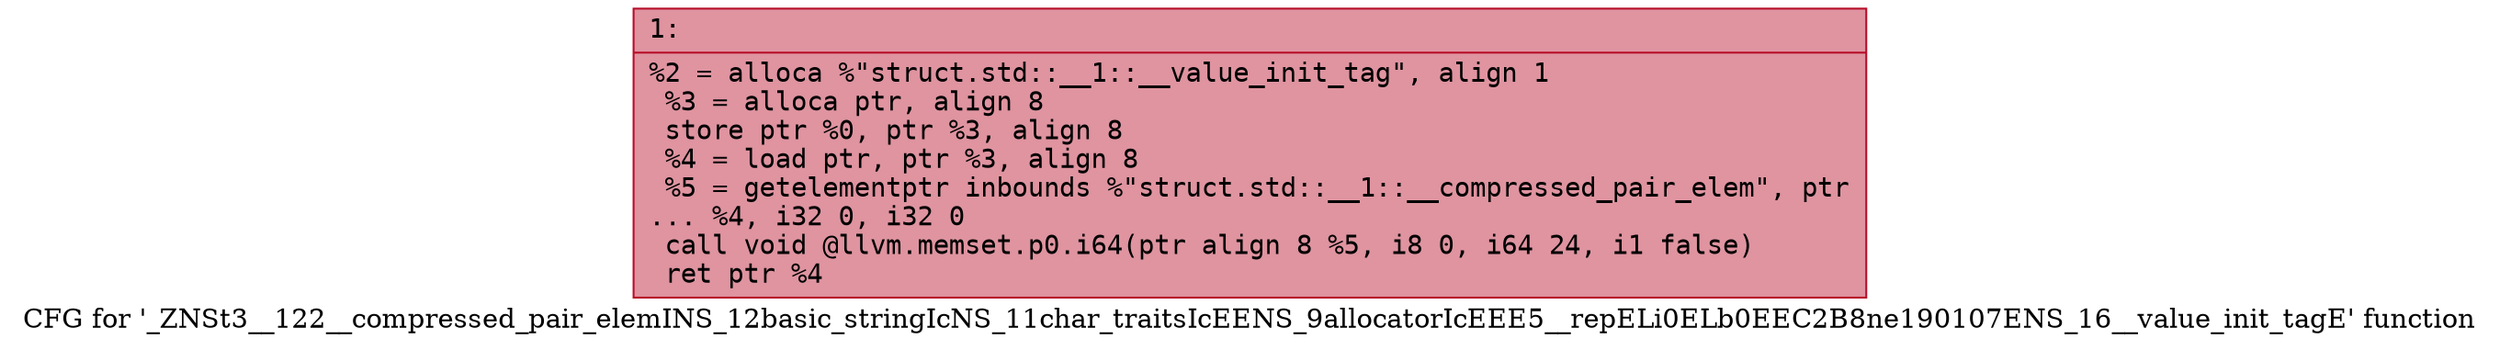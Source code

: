 digraph "CFG for '_ZNSt3__122__compressed_pair_elemINS_12basic_stringIcNS_11char_traitsIcEENS_9allocatorIcEEE5__repELi0ELb0EEC2B8ne190107ENS_16__value_init_tagE' function" {
	label="CFG for '_ZNSt3__122__compressed_pair_elemINS_12basic_stringIcNS_11char_traitsIcEENS_9allocatorIcEEE5__repELi0ELb0EEC2B8ne190107ENS_16__value_init_tagE' function";

	Node0x600000d02d00 [shape=record,color="#b70d28ff", style=filled, fillcolor="#b70d2870" fontname="Courier",label="{1:\l|  %2 = alloca %\"struct.std::__1::__value_init_tag\", align 1\l  %3 = alloca ptr, align 8\l  store ptr %0, ptr %3, align 8\l  %4 = load ptr, ptr %3, align 8\l  %5 = getelementptr inbounds %\"struct.std::__1::__compressed_pair_elem\", ptr\l... %4, i32 0, i32 0\l  call void @llvm.memset.p0.i64(ptr align 8 %5, i8 0, i64 24, i1 false)\l  ret ptr %4\l}"];
}
